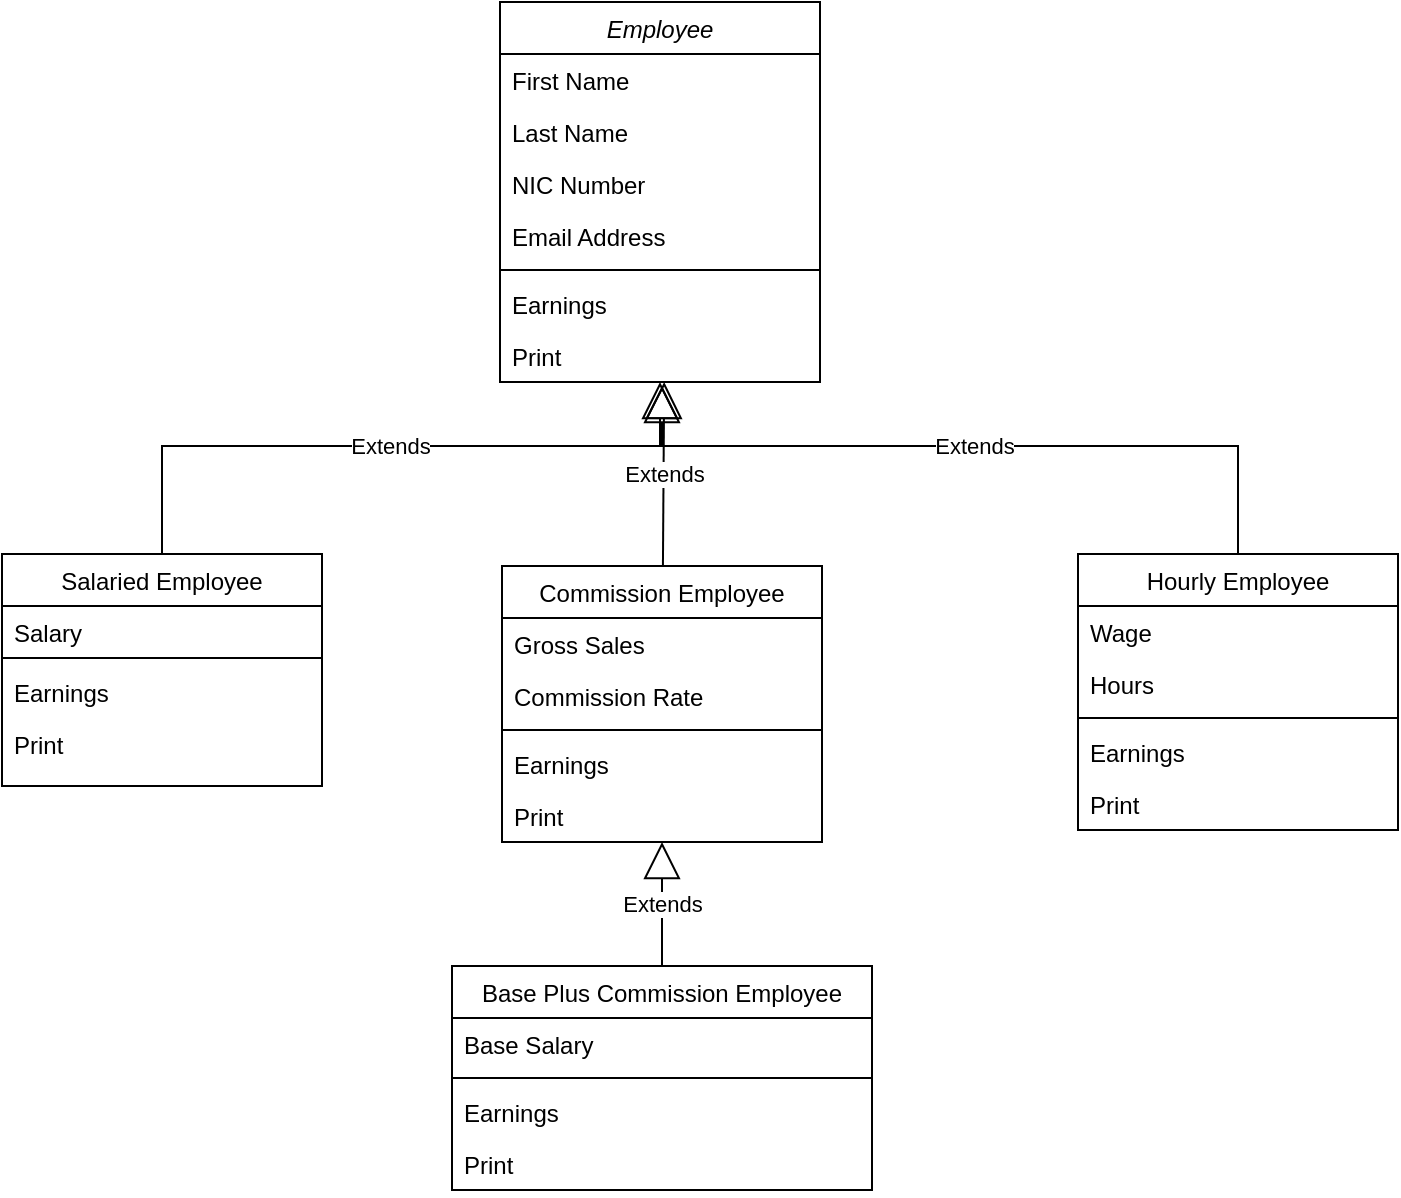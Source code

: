 <mxfile version="19.0.2" type="device"><diagram id="C5RBs43oDa-KdzZeNtuy" name="Page-1"><mxGraphModel dx="852" dy="543" grid="1" gridSize="10" guides="1" tooltips="1" connect="1" arrows="1" fold="1" page="1" pageScale="1" pageWidth="827" pageHeight="1169" math="0" shadow="0"><root><mxCell id="WIyWlLk6GJQsqaUBKTNV-0"/><mxCell id="WIyWlLk6GJQsqaUBKTNV-1" parent="WIyWlLk6GJQsqaUBKTNV-0"/><mxCell id="zkfFHV4jXpPFQw0GAbJ--0" value="Employee" style="swimlane;fontStyle=2;align=center;verticalAlign=top;childLayout=stackLayout;horizontal=1;startSize=26;horizontalStack=0;resizeParent=1;resizeLast=0;collapsible=1;marginBottom=0;rounded=0;shadow=0;strokeWidth=1;" parent="WIyWlLk6GJQsqaUBKTNV-1" vertex="1"><mxGeometry x="289" y="58" width="160" height="190" as="geometry"><mxRectangle x="289" y="70" width="160" height="26" as="alternateBounds"/></mxGeometry></mxCell><mxCell id="zkfFHV4jXpPFQw0GAbJ--1" value="First Name" style="text;align=left;verticalAlign=top;spacingLeft=4;spacingRight=4;overflow=hidden;rotatable=0;points=[[0,0.5],[1,0.5]];portConstraint=eastwest;" parent="zkfFHV4jXpPFQw0GAbJ--0" vertex="1"><mxGeometry y="26" width="160" height="26" as="geometry"/></mxCell><mxCell id="vL8Zots71k8YR3mVtAFZ-0" value="Last Name" style="text;align=left;verticalAlign=top;spacingLeft=4;spacingRight=4;overflow=hidden;rotatable=0;points=[[0,0.5],[1,0.5]];portConstraint=eastwest;" parent="zkfFHV4jXpPFQw0GAbJ--0" vertex="1"><mxGeometry y="52" width="160" height="26" as="geometry"/></mxCell><mxCell id="zkfFHV4jXpPFQw0GAbJ--2" value="NIC Number" style="text;align=left;verticalAlign=top;spacingLeft=4;spacingRight=4;overflow=hidden;rotatable=0;points=[[0,0.5],[1,0.5]];portConstraint=eastwest;rounded=0;shadow=0;html=0;" parent="zkfFHV4jXpPFQw0GAbJ--0" vertex="1"><mxGeometry y="78" width="160" height="26" as="geometry"/></mxCell><mxCell id="zkfFHV4jXpPFQw0GAbJ--3" value="Email Address" style="text;align=left;verticalAlign=top;spacingLeft=4;spacingRight=4;overflow=hidden;rotatable=0;points=[[0,0.5],[1,0.5]];portConstraint=eastwest;rounded=0;shadow=0;html=0;" parent="zkfFHV4jXpPFQw0GAbJ--0" vertex="1"><mxGeometry y="104" width="160" height="26" as="geometry"/></mxCell><mxCell id="zkfFHV4jXpPFQw0GAbJ--4" value="" style="line;html=1;strokeWidth=1;align=left;verticalAlign=middle;spacingTop=-1;spacingLeft=3;spacingRight=3;rotatable=0;labelPosition=right;points=[];portConstraint=eastwest;" parent="zkfFHV4jXpPFQw0GAbJ--0" vertex="1"><mxGeometry y="130" width="160" height="8" as="geometry"/></mxCell><mxCell id="zkfFHV4jXpPFQw0GAbJ--5" value="Earnings" style="text;align=left;verticalAlign=top;spacingLeft=4;spacingRight=4;overflow=hidden;rotatable=0;points=[[0,0.5],[1,0.5]];portConstraint=eastwest;" parent="zkfFHV4jXpPFQw0GAbJ--0" vertex="1"><mxGeometry y="138" width="160" height="26" as="geometry"/></mxCell><mxCell id="vL8Zots71k8YR3mVtAFZ-1" value="Print" style="text;align=left;verticalAlign=top;spacingLeft=4;spacingRight=4;overflow=hidden;rotatable=0;points=[[0,0.5],[1,0.5]];portConstraint=eastwest;" parent="zkfFHV4jXpPFQw0GAbJ--0" vertex="1"><mxGeometry y="164" width="160" height="26" as="geometry"/></mxCell><mxCell id="zkfFHV4jXpPFQw0GAbJ--6" value="Salaried Employee" style="swimlane;fontStyle=0;align=center;verticalAlign=top;childLayout=stackLayout;horizontal=1;startSize=26;horizontalStack=0;resizeParent=1;resizeLast=0;collapsible=1;marginBottom=0;rounded=0;shadow=0;strokeWidth=1;" parent="WIyWlLk6GJQsqaUBKTNV-1" vertex="1"><mxGeometry x="40" y="334" width="160" height="116" as="geometry"><mxRectangle x="130" y="380" width="160" height="26" as="alternateBounds"/></mxGeometry></mxCell><mxCell id="zkfFHV4jXpPFQw0GAbJ--7" value="Salary" style="text;align=left;verticalAlign=top;spacingLeft=4;spacingRight=4;overflow=hidden;rotatable=0;points=[[0,0.5],[1,0.5]];portConstraint=eastwest;" parent="zkfFHV4jXpPFQw0GAbJ--6" vertex="1"><mxGeometry y="26" width="160" height="22" as="geometry"/></mxCell><mxCell id="zkfFHV4jXpPFQw0GAbJ--9" value="" style="line;html=1;strokeWidth=1;align=left;verticalAlign=middle;spacingTop=-1;spacingLeft=3;spacingRight=3;rotatable=0;labelPosition=right;points=[];portConstraint=eastwest;" parent="zkfFHV4jXpPFQw0GAbJ--6" vertex="1"><mxGeometry y="48" width="160" height="8" as="geometry"/></mxCell><mxCell id="zkfFHV4jXpPFQw0GAbJ--10" value="Earnings" style="text;align=left;verticalAlign=top;spacingLeft=4;spacingRight=4;overflow=hidden;rotatable=0;points=[[0,0.5],[1,0.5]];portConstraint=eastwest;fontStyle=0" parent="zkfFHV4jXpPFQw0GAbJ--6" vertex="1"><mxGeometry y="56" width="160" height="26" as="geometry"/></mxCell><mxCell id="zkfFHV4jXpPFQw0GAbJ--11" value="Print" style="text;align=left;verticalAlign=top;spacingLeft=4;spacingRight=4;overflow=hidden;rotatable=0;points=[[0,0.5],[1,0.5]];portConstraint=eastwest;" parent="zkfFHV4jXpPFQw0GAbJ--6" vertex="1"><mxGeometry y="82" width="160" height="26" as="geometry"/></mxCell><mxCell id="vL8Zots71k8YR3mVtAFZ-2" value="Hourly Employee" style="swimlane;fontStyle=0;align=center;verticalAlign=top;childLayout=stackLayout;horizontal=1;startSize=26;horizontalStack=0;resizeParent=1;resizeLast=0;collapsible=1;marginBottom=0;rounded=0;shadow=0;strokeWidth=1;" parent="WIyWlLk6GJQsqaUBKTNV-1" vertex="1"><mxGeometry x="578" y="334" width="160" height="138" as="geometry"><mxRectangle x="130" y="380" width="160" height="26" as="alternateBounds"/></mxGeometry></mxCell><mxCell id="vL8Zots71k8YR3mVtAFZ-3" value="Wage" style="text;align=left;verticalAlign=top;spacingLeft=4;spacingRight=4;overflow=hidden;rotatable=0;points=[[0,0.5],[1,0.5]];portConstraint=eastwest;" parent="vL8Zots71k8YR3mVtAFZ-2" vertex="1"><mxGeometry y="26" width="160" height="26" as="geometry"/></mxCell><mxCell id="vL8Zots71k8YR3mVtAFZ-4" value="Hours" style="text;align=left;verticalAlign=top;spacingLeft=4;spacingRight=4;overflow=hidden;rotatable=0;points=[[0,0.5],[1,0.5]];portConstraint=eastwest;rounded=0;shadow=0;html=0;" parent="vL8Zots71k8YR3mVtAFZ-2" vertex="1"><mxGeometry y="52" width="160" height="26" as="geometry"/></mxCell><mxCell id="vL8Zots71k8YR3mVtAFZ-5" value="" style="line;html=1;strokeWidth=1;align=left;verticalAlign=middle;spacingTop=-1;spacingLeft=3;spacingRight=3;rotatable=0;labelPosition=right;points=[];portConstraint=eastwest;" parent="vL8Zots71k8YR3mVtAFZ-2" vertex="1"><mxGeometry y="78" width="160" height="8" as="geometry"/></mxCell><mxCell id="vL8Zots71k8YR3mVtAFZ-6" value="Earnings" style="text;align=left;verticalAlign=top;spacingLeft=4;spacingRight=4;overflow=hidden;rotatable=0;points=[[0,0.5],[1,0.5]];portConstraint=eastwest;fontStyle=0" parent="vL8Zots71k8YR3mVtAFZ-2" vertex="1"><mxGeometry y="86" width="160" height="26" as="geometry"/></mxCell><mxCell id="vL8Zots71k8YR3mVtAFZ-7" value="Print" style="text;align=left;verticalAlign=top;spacingLeft=4;spacingRight=4;overflow=hidden;rotatable=0;points=[[0,0.5],[1,0.5]];portConstraint=eastwest;" parent="vL8Zots71k8YR3mVtAFZ-2" vertex="1"><mxGeometry y="112" width="160" height="26" as="geometry"/></mxCell><mxCell id="vL8Zots71k8YR3mVtAFZ-10" value="Commission Employee" style="swimlane;fontStyle=0;align=center;verticalAlign=top;childLayout=stackLayout;horizontal=1;startSize=26;horizontalStack=0;resizeParent=1;resizeLast=0;collapsible=1;marginBottom=0;rounded=0;shadow=0;strokeWidth=1;" parent="WIyWlLk6GJQsqaUBKTNV-1" vertex="1"><mxGeometry x="290" y="340" width="160" height="138" as="geometry"><mxRectangle x="130" y="380" width="160" height="26" as="alternateBounds"/></mxGeometry></mxCell><mxCell id="vL8Zots71k8YR3mVtAFZ-11" value="Gross Sales" style="text;align=left;verticalAlign=top;spacingLeft=4;spacingRight=4;overflow=hidden;rotatable=0;points=[[0,0.5],[1,0.5]];portConstraint=eastwest;" parent="vL8Zots71k8YR3mVtAFZ-10" vertex="1"><mxGeometry y="26" width="160" height="26" as="geometry"/></mxCell><mxCell id="vL8Zots71k8YR3mVtAFZ-15" value="Commission Rate" style="text;align=left;verticalAlign=top;spacingLeft=4;spacingRight=4;overflow=hidden;rotatable=0;points=[[0,0.5],[1,0.5]];portConstraint=eastwest;" parent="vL8Zots71k8YR3mVtAFZ-10" vertex="1"><mxGeometry y="52" width="160" height="26" as="geometry"/></mxCell><mxCell id="vL8Zots71k8YR3mVtAFZ-12" value="" style="line;html=1;strokeWidth=1;align=left;verticalAlign=middle;spacingTop=-1;spacingLeft=3;spacingRight=3;rotatable=0;labelPosition=right;points=[];portConstraint=eastwest;" parent="vL8Zots71k8YR3mVtAFZ-10" vertex="1"><mxGeometry y="78" width="160" height="8" as="geometry"/></mxCell><mxCell id="vL8Zots71k8YR3mVtAFZ-13" value="Earnings" style="text;align=left;verticalAlign=top;spacingLeft=4;spacingRight=4;overflow=hidden;rotatable=0;points=[[0,0.5],[1,0.5]];portConstraint=eastwest;fontStyle=0" parent="vL8Zots71k8YR3mVtAFZ-10" vertex="1"><mxGeometry y="86" width="160" height="26" as="geometry"/></mxCell><mxCell id="vL8Zots71k8YR3mVtAFZ-14" value="Print" style="text;align=left;verticalAlign=top;spacingLeft=4;spacingRight=4;overflow=hidden;rotatable=0;points=[[0,0.5],[1,0.5]];portConstraint=eastwest;" parent="vL8Zots71k8YR3mVtAFZ-10" vertex="1"><mxGeometry y="112" width="160" height="26" as="geometry"/></mxCell><mxCell id="vL8Zots71k8YR3mVtAFZ-17" value="Base Plus Commission Employee" style="swimlane;fontStyle=0;align=center;verticalAlign=top;childLayout=stackLayout;horizontal=1;startSize=26;horizontalStack=0;resizeParent=1;resizeLast=0;collapsible=1;marginBottom=0;rounded=0;shadow=0;strokeWidth=1;" parent="WIyWlLk6GJQsqaUBKTNV-1" vertex="1"><mxGeometry x="265" y="540" width="210" height="112" as="geometry"><mxRectangle x="130" y="380" width="160" height="26" as="alternateBounds"/></mxGeometry></mxCell><mxCell id="vL8Zots71k8YR3mVtAFZ-24" value="Base Salary" style="text;align=left;verticalAlign=top;spacingLeft=4;spacingRight=4;overflow=hidden;rotatable=0;points=[[0,0.5],[1,0.5]];portConstraint=eastwest;" parent="vL8Zots71k8YR3mVtAFZ-17" vertex="1"><mxGeometry y="26" width="210" height="26" as="geometry"/></mxCell><mxCell id="vL8Zots71k8YR3mVtAFZ-20" value="" style="line;html=1;strokeWidth=1;align=left;verticalAlign=middle;spacingTop=-1;spacingLeft=3;spacingRight=3;rotatable=0;labelPosition=right;points=[];portConstraint=eastwest;" parent="vL8Zots71k8YR3mVtAFZ-17" vertex="1"><mxGeometry y="52" width="210" height="8" as="geometry"/></mxCell><mxCell id="vL8Zots71k8YR3mVtAFZ-21" value="Earnings" style="text;align=left;verticalAlign=top;spacingLeft=4;spacingRight=4;overflow=hidden;rotatable=0;points=[[0,0.5],[1,0.5]];portConstraint=eastwest;fontStyle=0" parent="vL8Zots71k8YR3mVtAFZ-17" vertex="1"><mxGeometry y="60" width="210" height="26" as="geometry"/></mxCell><mxCell id="vL8Zots71k8YR3mVtAFZ-22" value="Print" style="text;align=left;verticalAlign=top;spacingLeft=4;spacingRight=4;overflow=hidden;rotatable=0;points=[[0,0.5],[1,0.5]];portConstraint=eastwest;" parent="vL8Zots71k8YR3mVtAFZ-17" vertex="1"><mxGeometry y="86" width="210" height="26" as="geometry"/></mxCell><mxCell id="t0IGWdnaOPhymFU18m7l-0" value="Extends" style="endArrow=block;endSize=16;endFill=0;html=1;rounded=0;" edge="1" parent="WIyWlLk6GJQsqaUBKTNV-1" source="vL8Zots71k8YR3mVtAFZ-17" target="vL8Zots71k8YR3mVtAFZ-14"><mxGeometry width="160" relative="1" as="geometry"><mxPoint x="140" y="510" as="sourcePoint"/><mxPoint x="300" y="510" as="targetPoint"/></mxGeometry></mxCell><mxCell id="t0IGWdnaOPhymFU18m7l-8" value="Extends" style="endArrow=block;endSize=16;endFill=0;html=1;rounded=0;entryX=0.513;entryY=1;entryDx=0;entryDy=0;entryPerimeter=0;" edge="1" parent="WIyWlLk6GJQsqaUBKTNV-1" source="vL8Zots71k8YR3mVtAFZ-10" target="vL8Zots71k8YR3mVtAFZ-1"><mxGeometry width="160" relative="1" as="geometry"><mxPoint x="386" y="337" as="sourcePoint"/><mxPoint x="380" y="260" as="targetPoint"/></mxGeometry></mxCell><mxCell id="t0IGWdnaOPhymFU18m7l-11" value="Extends" style="endArrow=block;endSize=16;endFill=0;html=1;rounded=0;exitX=0.5;exitY=0;exitDx=0;exitDy=0;" edge="1" parent="WIyWlLk6GJQsqaUBKTNV-1" source="zkfFHV4jXpPFQw0GAbJ--6" target="zkfFHV4jXpPFQw0GAbJ--0"><mxGeometry width="160" relative="1" as="geometry"><mxPoint x="119.5" y="330" as="sourcePoint"/><mxPoint x="369" y="100" as="targetPoint"/><Array as="points"><mxPoint x="120" y="280"/><mxPoint x="369" y="280"/></Array></mxGeometry></mxCell><mxCell id="t0IGWdnaOPhymFU18m7l-12" value="Extends" style="endArrow=block;endSize=16;endFill=0;html=1;rounded=0;exitX=0.5;exitY=0;exitDx=0;exitDy=0;" edge="1" parent="WIyWlLk6GJQsqaUBKTNV-1" source="vL8Zots71k8YR3mVtAFZ-2"><mxGeometry width="160" relative="1" as="geometry"><mxPoint x="620" y="290" as="sourcePoint"/><mxPoint x="370" y="250" as="targetPoint"/><Array as="points"><mxPoint x="658" y="280"/><mxPoint x="370" y="280"/></Array></mxGeometry></mxCell></root></mxGraphModel></diagram></mxfile>
